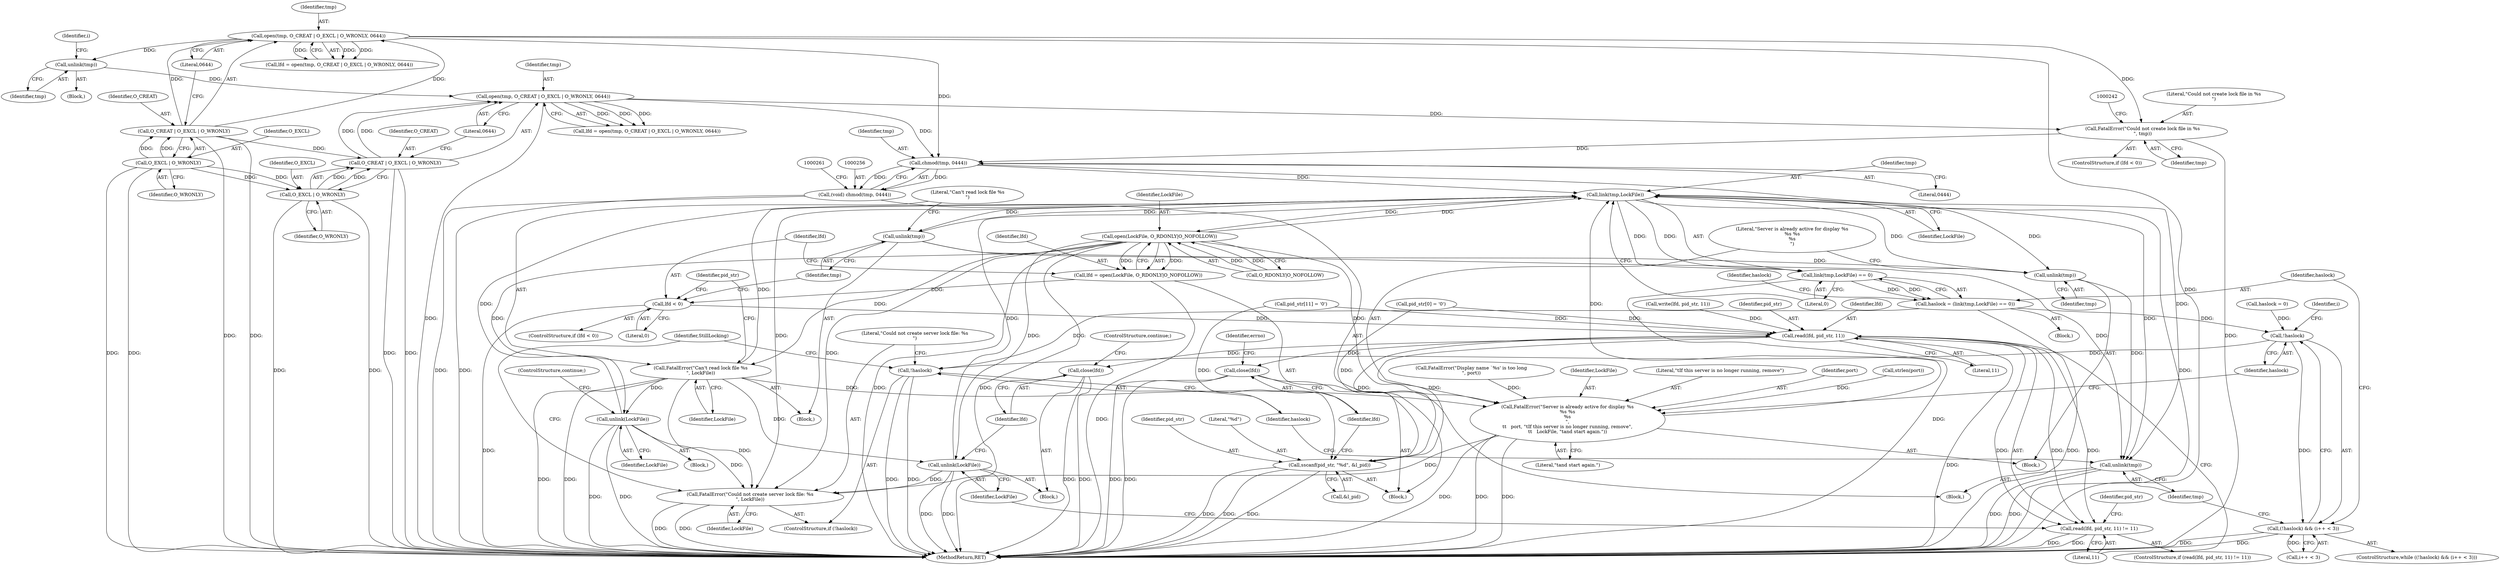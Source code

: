 digraph "1_xserver_b67581cf825940fdf52bf2e0af4330e695d724a4@del" {
"1000257" [label="(Call,chmod(tmp, 0444))"];
"1000215" [label="(Call,open(tmp, O_CREAT | O_EXCL | O_WRONLY, 0644))"];
"1000204" [label="(Call,unlink(tmp))"];
"1000180" [label="(Call,open(tmp, O_CREAT | O_EXCL | O_WRONLY, 0644))"];
"1000182" [label="(Call,O_CREAT | O_EXCL | O_WRONLY)"];
"1000184" [label="(Call,O_EXCL | O_WRONLY)"];
"1000217" [label="(Call,O_CREAT | O_EXCL | O_WRONLY)"];
"1000219" [label="(Call,O_EXCL | O_WRONLY)"];
"1000238" [label="(Call,FatalError(\"Could not create lock file in %s\n\", tmp))"];
"1000255" [label="(Call,(void) chmod(tmp, 0444))"];
"1000282" [label="(Call,link(tmp,LockFile))"];
"1000281" [label="(Call,link(tmp,LockFile) == 0)"];
"1000279" [label="(Call,haslock = (link(tmp,LockFile) == 0))"];
"1000272" [label="(Call,!haslock)"];
"1000271" [label="(Call,(!haslock) && (i++ < 3))"];
"1000384" [label="(Call,!haslock)"];
"1000294" [label="(Call,open(LockFile, O_RDONLY|O_NOFOLLOW))"];
"1000292" [label="(Call,lfd = open(LockFile, O_RDONLY|O_NOFOLLOW))"];
"1000300" [label="(Call,lfd < 0)"];
"1000316" [label="(Call,read(lfd, pid_str, 11))"];
"1000315" [label="(Call,read(lfd, pid_str, 11) != 11)"];
"1000324" [label="(Call,close(lfd))"];
"1000332" [label="(Call,sscanf(pid_str, \"%d\", &l_pid))"];
"1000337" [label="(Call,close(lfd))"];
"1000306" [label="(Call,FatalError(\"Can't read lock file %s\n\", LockFile))"];
"1000322" [label="(Call,unlink(LockFile))"];
"1000386" [label="(Call,FatalError(\"Could not create server lock file: %s\n\", LockFile))"];
"1000356" [label="(Call,unlink(LockFile))"];
"1000375" [label="(Call,FatalError(\"Server is already active for display %s\n%s %s\n%s\n\",\n\t\t   port, \"\tIf this server is no longer running, remove\",\n\t\t   LockFile, \"\tand start again.\"))"];
"1000304" [label="(Call,unlink(tmp))"];
"1000373" [label="(Call,unlink(tmp))"];
"1000381" [label="(Call,unlink(tmp))"];
"1000296" [label="(Call,O_RDONLY|O_NOFOLLOW)"];
"1000304" [label="(Call,unlink(tmp))"];
"1000377" [label="(Identifier,port)"];
"1000372" [label="(Block,)"];
"1000204" [label="(Call,unlink(tmp))"];
"1000238" [label="(Call,FatalError(\"Could not create lock file in %s\n\", tmp))"];
"1000213" [label="(Call,lfd = open(tmp, O_CREAT | O_EXCL | O_WRONLY, 0644))"];
"1000184" [label="(Call,O_EXCL | O_WRONLY)"];
"1000240" [label="(Identifier,tmp)"];
"1000320" [label="(Literal,11)"];
"1000183" [label="(Identifier,O_CREAT)"];
"1000205" [label="(Identifier,tmp)"];
"1000281" [label="(Call,link(tmp,LockFile) == 0)"];
"1000306" [label="(Call,FatalError(\"Can't read lock file %s\n\", LockFile))"];
"1000380" [label="(Literal,\"\tand start again.\")"];
"1000307" [label="(Literal,\"Can't read lock file %s\n\")"];
"1000291" [label="(Block,)"];
"1000187" [label="(Literal,0644)"];
"1000340" [label="(Identifier,errno)"];
"1000355" [label="(Block,)"];
"1000255" [label="(Call,(void) chmod(tmp, 0444))"];
"1000302" [label="(Literal,0)"];
"1000220" [label="(Identifier,O_EXCL)"];
"1000111" [label="(Block,)"];
"1000356" [label="(Call,unlink(LockFile))"];
"1000382" [label="(Identifier,tmp)"];
"1000387" [label="(Literal,\"Could not create server lock file: %s\n\")"];
"1000293" [label="(Identifier,lfd)"];
"1000272" [label="(Call,!haslock)"];
"1000315" [label="(Call,read(lfd, pid_str, 11) != 11)"];
"1000337" [label="(Call,close(lfd))"];
"1000294" [label="(Call,open(LockFile, O_RDONLY|O_NOFOLLOW))"];
"1000283" [label="(Identifier,tmp)"];
"1000392" [label="(MethodReturn,RET)"];
"1000309" [label="(Call,pid_str[0] = '\0')"];
"1000318" [label="(Identifier,pid_str)"];
"1000182" [label="(Call,O_CREAT | O_EXCL | O_WRONLY)"];
"1000273" [label="(Identifier,haslock)"];
"1000334" [label="(Literal,\"%d\")"];
"1000329" [label="(Identifier,pid_str)"];
"1000335" [label="(Call,&l_pid)"];
"1000259" [label="(Literal,0444)"];
"1000374" [label="(Identifier,tmp)"];
"1000308" [label="(Identifier,LockFile)"];
"1000186" [label="(Identifier,O_WRONLY)"];
"1000154" [label="(Call,strlen(port))"];
"1000239" [label="(Literal,\"Could not create lock file in %s\n\")"];
"1000221" [label="(Identifier,O_WRONLY)"];
"1000180" [label="(Call,open(tmp, O_CREAT | O_EXCL | O_WRONLY, 0644))"];
"1000381" [label="(Call,unlink(tmp))"];
"1000295" [label="(Identifier,LockFile)"];
"1000185" [label="(Identifier,O_EXCL)"];
"1000234" [label="(ControlStructure,if (lfd < 0))"];
"1000285" [label="(Literal,0)"];
"1000322" [label="(Call,unlink(LockFile))"];
"1000280" [label="(Identifier,haslock)"];
"1000257" [label="(Call,chmod(tmp, 0444))"];
"1000282" [label="(Call,link(tmp,LockFile))"];
"1000383" [label="(ControlStructure,if (!haslock))"];
"1000386" [label="(Call,FatalError(\"Could not create server lock file: %s\n\", LockFile))"];
"1000324" [label="(Call,close(lfd))"];
"1000216" [label="(Identifier,tmp)"];
"1000332" [label="(Call,sscanf(pid_str, \"%d\", &l_pid))"];
"1000165" [label="(Call,FatalError(\"Display name `%s' is too long\n\", port))"];
"1000258" [label="(Identifier,tmp)"];
"1000327" [label="(Call,pid_str[11] = '\0')"];
"1000390" [label="(Identifier,StillLocking)"];
"1000218" [label="(Identifier,O_CREAT)"];
"1000317" [label="(Identifier,lfd)"];
"1000376" [label="(Literal,\"Server is already active for display %s\n%s %s\n%s\n\")"];
"1000325" [label="(Identifier,lfd)"];
"1000358" [label="(ControlStructure,continue;)"];
"1000219" [label="(Call,O_EXCL | O_WRONLY)"];
"1000379" [label="(Identifier,LockFile)"];
"1000300" [label="(Call,lfd < 0)"];
"1000303" [label="(Block,)"];
"1000267" [label="(Call,haslock = 0)"];
"1000299" [label="(ControlStructure,if (lfd < 0))"];
"1000373" [label="(Call,unlink(tmp))"];
"1000203" [label="(Block,)"];
"1000375" [label="(Call,FatalError(\"Server is already active for display %s\n%s %s\n%s\n\",\n\t\t   port, \"\tIf this server is no longer running, remove\",\n\t\t   LockFile, \"\tand start again.\"))"];
"1000384" [label="(Call,!haslock)"];
"1000314" [label="(ControlStructure,if (read(lfd, pid_str, 11) != 11))"];
"1000276" [label="(Identifier,i)"];
"1000284" [label="(Identifier,LockFile)"];
"1000217" [label="(Call,O_CREAT | O_EXCL | O_WRONLY)"];
"1000321" [label="(Block,)"];
"1000305" [label="(Identifier,tmp)"];
"1000178" [label="(Call,lfd = open(tmp, O_CREAT | O_EXCL | O_WRONLY, 0644))"];
"1000222" [label="(Literal,0644)"];
"1000251" [label="(Call,write(lfd, pid_str, 11))"];
"1000270" [label="(ControlStructure,while ((!haslock) && (i++ < 3)))"];
"1000279" [label="(Call,haslock = (link(tmp,LockFile) == 0))"];
"1000388" [label="(Identifier,LockFile)"];
"1000357" [label="(Identifier,LockFile)"];
"1000338" [label="(Identifier,lfd)"];
"1000207" [label="(Identifier,i)"];
"1000378" [label="(Literal,\"\tIf this server is no longer running, remove\")"];
"1000181" [label="(Identifier,tmp)"];
"1000287" [label="(Identifier,haslock)"];
"1000333" [label="(Identifier,pid_str)"];
"1000274" [label="(Call,i++ < 3)"];
"1000319" [label="(Literal,11)"];
"1000326" [label="(ControlStructure,continue;)"];
"1000323" [label="(Identifier,LockFile)"];
"1000316" [label="(Call,read(lfd, pid_str, 11))"];
"1000278" [label="(Block,)"];
"1000215" [label="(Call,open(tmp, O_CREAT | O_EXCL | O_WRONLY, 0644))"];
"1000311" [label="(Identifier,pid_str)"];
"1000385" [label="(Identifier,haslock)"];
"1000301" [label="(Identifier,lfd)"];
"1000292" [label="(Call,lfd = open(LockFile, O_RDONLY|O_NOFOLLOW))"];
"1000271" [label="(Call,(!haslock) && (i++ < 3))"];
"1000257" -> "1000255"  [label="AST: "];
"1000257" -> "1000259"  [label="CFG: "];
"1000258" -> "1000257"  [label="AST: "];
"1000259" -> "1000257"  [label="AST: "];
"1000255" -> "1000257"  [label="CFG: "];
"1000257" -> "1000255"  [label="DDG: "];
"1000257" -> "1000255"  [label="DDG: "];
"1000215" -> "1000257"  [label="DDG: "];
"1000238" -> "1000257"  [label="DDG: "];
"1000180" -> "1000257"  [label="DDG: "];
"1000257" -> "1000282"  [label="DDG: "];
"1000257" -> "1000381"  [label="DDG: "];
"1000215" -> "1000213"  [label="AST: "];
"1000215" -> "1000222"  [label="CFG: "];
"1000216" -> "1000215"  [label="AST: "];
"1000217" -> "1000215"  [label="AST: "];
"1000222" -> "1000215"  [label="AST: "];
"1000213" -> "1000215"  [label="CFG: "];
"1000215" -> "1000392"  [label="DDG: "];
"1000215" -> "1000213"  [label="DDG: "];
"1000215" -> "1000213"  [label="DDG: "];
"1000215" -> "1000213"  [label="DDG: "];
"1000204" -> "1000215"  [label="DDG: "];
"1000217" -> "1000215"  [label="DDG: "];
"1000217" -> "1000215"  [label="DDG: "];
"1000215" -> "1000238"  [label="DDG: "];
"1000204" -> "1000203"  [label="AST: "];
"1000204" -> "1000205"  [label="CFG: "];
"1000205" -> "1000204"  [label="AST: "];
"1000207" -> "1000204"  [label="CFG: "];
"1000180" -> "1000204"  [label="DDG: "];
"1000180" -> "1000178"  [label="AST: "];
"1000180" -> "1000187"  [label="CFG: "];
"1000181" -> "1000180"  [label="AST: "];
"1000182" -> "1000180"  [label="AST: "];
"1000187" -> "1000180"  [label="AST: "];
"1000178" -> "1000180"  [label="CFG: "];
"1000180" -> "1000392"  [label="DDG: "];
"1000180" -> "1000178"  [label="DDG: "];
"1000180" -> "1000178"  [label="DDG: "];
"1000180" -> "1000178"  [label="DDG: "];
"1000182" -> "1000180"  [label="DDG: "];
"1000182" -> "1000180"  [label="DDG: "];
"1000180" -> "1000238"  [label="DDG: "];
"1000182" -> "1000184"  [label="CFG: "];
"1000183" -> "1000182"  [label="AST: "];
"1000184" -> "1000182"  [label="AST: "];
"1000187" -> "1000182"  [label="CFG: "];
"1000182" -> "1000392"  [label="DDG: "];
"1000182" -> "1000392"  [label="DDG: "];
"1000184" -> "1000182"  [label="DDG: "];
"1000184" -> "1000182"  [label="DDG: "];
"1000182" -> "1000217"  [label="DDG: "];
"1000184" -> "1000186"  [label="CFG: "];
"1000185" -> "1000184"  [label="AST: "];
"1000186" -> "1000184"  [label="AST: "];
"1000184" -> "1000392"  [label="DDG: "];
"1000184" -> "1000392"  [label="DDG: "];
"1000184" -> "1000219"  [label="DDG: "];
"1000184" -> "1000219"  [label="DDG: "];
"1000217" -> "1000219"  [label="CFG: "];
"1000218" -> "1000217"  [label="AST: "];
"1000219" -> "1000217"  [label="AST: "];
"1000222" -> "1000217"  [label="CFG: "];
"1000217" -> "1000392"  [label="DDG: "];
"1000217" -> "1000392"  [label="DDG: "];
"1000219" -> "1000217"  [label="DDG: "];
"1000219" -> "1000217"  [label="DDG: "];
"1000219" -> "1000221"  [label="CFG: "];
"1000220" -> "1000219"  [label="AST: "];
"1000221" -> "1000219"  [label="AST: "];
"1000219" -> "1000392"  [label="DDG: "];
"1000219" -> "1000392"  [label="DDG: "];
"1000238" -> "1000234"  [label="AST: "];
"1000238" -> "1000240"  [label="CFG: "];
"1000239" -> "1000238"  [label="AST: "];
"1000240" -> "1000238"  [label="AST: "];
"1000242" -> "1000238"  [label="CFG: "];
"1000238" -> "1000392"  [label="DDG: "];
"1000255" -> "1000111"  [label="AST: "];
"1000256" -> "1000255"  [label="AST: "];
"1000261" -> "1000255"  [label="CFG: "];
"1000255" -> "1000392"  [label="DDG: "];
"1000255" -> "1000392"  [label="DDG: "];
"1000282" -> "1000281"  [label="AST: "];
"1000282" -> "1000284"  [label="CFG: "];
"1000283" -> "1000282"  [label="AST: "];
"1000284" -> "1000282"  [label="AST: "];
"1000285" -> "1000282"  [label="CFG: "];
"1000282" -> "1000392"  [label="DDG: "];
"1000282" -> "1000281"  [label="DDG: "];
"1000282" -> "1000281"  [label="DDG: "];
"1000304" -> "1000282"  [label="DDG: "];
"1000373" -> "1000282"  [label="DDG: "];
"1000356" -> "1000282"  [label="DDG: "];
"1000375" -> "1000282"  [label="DDG: "];
"1000294" -> "1000282"  [label="DDG: "];
"1000322" -> "1000282"  [label="DDG: "];
"1000306" -> "1000282"  [label="DDG: "];
"1000282" -> "1000294"  [label="DDG: "];
"1000282" -> "1000304"  [label="DDG: "];
"1000282" -> "1000373"  [label="DDG: "];
"1000282" -> "1000381"  [label="DDG: "];
"1000282" -> "1000386"  [label="DDG: "];
"1000281" -> "1000279"  [label="AST: "];
"1000281" -> "1000285"  [label="CFG: "];
"1000285" -> "1000281"  [label="AST: "];
"1000279" -> "1000281"  [label="CFG: "];
"1000281" -> "1000392"  [label="DDG: "];
"1000281" -> "1000279"  [label="DDG: "];
"1000281" -> "1000279"  [label="DDG: "];
"1000279" -> "1000278"  [label="AST: "];
"1000280" -> "1000279"  [label="AST: "];
"1000287" -> "1000279"  [label="CFG: "];
"1000279" -> "1000392"  [label="DDG: "];
"1000279" -> "1000272"  [label="DDG: "];
"1000279" -> "1000384"  [label="DDG: "];
"1000272" -> "1000271"  [label="AST: "];
"1000272" -> "1000273"  [label="CFG: "];
"1000273" -> "1000272"  [label="AST: "];
"1000276" -> "1000272"  [label="CFG: "];
"1000271" -> "1000272"  [label="CFG: "];
"1000272" -> "1000271"  [label="DDG: "];
"1000267" -> "1000272"  [label="DDG: "];
"1000272" -> "1000384"  [label="DDG: "];
"1000271" -> "1000270"  [label="AST: "];
"1000271" -> "1000274"  [label="CFG: "];
"1000274" -> "1000271"  [label="AST: "];
"1000280" -> "1000271"  [label="CFG: "];
"1000382" -> "1000271"  [label="CFG: "];
"1000271" -> "1000392"  [label="DDG: "];
"1000271" -> "1000392"  [label="DDG: "];
"1000274" -> "1000271"  [label="DDG: "];
"1000384" -> "1000383"  [label="AST: "];
"1000384" -> "1000385"  [label="CFG: "];
"1000385" -> "1000384"  [label="AST: "];
"1000387" -> "1000384"  [label="CFG: "];
"1000390" -> "1000384"  [label="CFG: "];
"1000384" -> "1000392"  [label="DDG: "];
"1000384" -> "1000392"  [label="DDG: "];
"1000294" -> "1000292"  [label="AST: "];
"1000294" -> "1000296"  [label="CFG: "];
"1000295" -> "1000294"  [label="AST: "];
"1000296" -> "1000294"  [label="AST: "];
"1000292" -> "1000294"  [label="CFG: "];
"1000294" -> "1000392"  [label="DDG: "];
"1000294" -> "1000392"  [label="DDG: "];
"1000294" -> "1000292"  [label="DDG: "];
"1000294" -> "1000292"  [label="DDG: "];
"1000296" -> "1000294"  [label="DDG: "];
"1000296" -> "1000294"  [label="DDG: "];
"1000294" -> "1000306"  [label="DDG: "];
"1000294" -> "1000322"  [label="DDG: "];
"1000294" -> "1000356"  [label="DDG: "];
"1000294" -> "1000375"  [label="DDG: "];
"1000294" -> "1000386"  [label="DDG: "];
"1000292" -> "1000291"  [label="AST: "];
"1000293" -> "1000292"  [label="AST: "];
"1000301" -> "1000292"  [label="CFG: "];
"1000292" -> "1000392"  [label="DDG: "];
"1000292" -> "1000300"  [label="DDG: "];
"1000300" -> "1000299"  [label="AST: "];
"1000300" -> "1000302"  [label="CFG: "];
"1000301" -> "1000300"  [label="AST: "];
"1000302" -> "1000300"  [label="AST: "];
"1000305" -> "1000300"  [label="CFG: "];
"1000311" -> "1000300"  [label="CFG: "];
"1000300" -> "1000392"  [label="DDG: "];
"1000300" -> "1000316"  [label="DDG: "];
"1000316" -> "1000315"  [label="AST: "];
"1000316" -> "1000319"  [label="CFG: "];
"1000317" -> "1000316"  [label="AST: "];
"1000318" -> "1000316"  [label="AST: "];
"1000319" -> "1000316"  [label="AST: "];
"1000320" -> "1000316"  [label="CFG: "];
"1000316" -> "1000392"  [label="DDG: "];
"1000316" -> "1000315"  [label="DDG: "];
"1000316" -> "1000315"  [label="DDG: "];
"1000316" -> "1000315"  [label="DDG: "];
"1000309" -> "1000316"  [label="DDG: "];
"1000332" -> "1000316"  [label="DDG: "];
"1000327" -> "1000316"  [label="DDG: "];
"1000251" -> "1000316"  [label="DDG: "];
"1000316" -> "1000324"  [label="DDG: "];
"1000316" -> "1000332"  [label="DDG: "];
"1000316" -> "1000337"  [label="DDG: "];
"1000315" -> "1000314"  [label="AST: "];
"1000315" -> "1000320"  [label="CFG: "];
"1000320" -> "1000315"  [label="AST: "];
"1000323" -> "1000315"  [label="CFG: "];
"1000329" -> "1000315"  [label="CFG: "];
"1000315" -> "1000392"  [label="DDG: "];
"1000315" -> "1000392"  [label="DDG: "];
"1000324" -> "1000321"  [label="AST: "];
"1000324" -> "1000325"  [label="CFG: "];
"1000325" -> "1000324"  [label="AST: "];
"1000326" -> "1000324"  [label="CFG: "];
"1000324" -> "1000392"  [label="DDG: "];
"1000324" -> "1000392"  [label="DDG: "];
"1000332" -> "1000291"  [label="AST: "];
"1000332" -> "1000335"  [label="CFG: "];
"1000333" -> "1000332"  [label="AST: "];
"1000334" -> "1000332"  [label="AST: "];
"1000335" -> "1000332"  [label="AST: "];
"1000338" -> "1000332"  [label="CFG: "];
"1000332" -> "1000392"  [label="DDG: "];
"1000332" -> "1000392"  [label="DDG: "];
"1000332" -> "1000392"  [label="DDG: "];
"1000309" -> "1000332"  [label="DDG: "];
"1000327" -> "1000332"  [label="DDG: "];
"1000337" -> "1000291"  [label="AST: "];
"1000337" -> "1000338"  [label="CFG: "];
"1000338" -> "1000337"  [label="AST: "];
"1000340" -> "1000337"  [label="CFG: "];
"1000337" -> "1000392"  [label="DDG: "];
"1000337" -> "1000392"  [label="DDG: "];
"1000306" -> "1000303"  [label="AST: "];
"1000306" -> "1000308"  [label="CFG: "];
"1000307" -> "1000306"  [label="AST: "];
"1000308" -> "1000306"  [label="AST: "];
"1000311" -> "1000306"  [label="CFG: "];
"1000306" -> "1000392"  [label="DDG: "];
"1000306" -> "1000392"  [label="DDG: "];
"1000306" -> "1000322"  [label="DDG: "];
"1000306" -> "1000356"  [label="DDG: "];
"1000306" -> "1000375"  [label="DDG: "];
"1000306" -> "1000386"  [label="DDG: "];
"1000322" -> "1000321"  [label="AST: "];
"1000322" -> "1000323"  [label="CFG: "];
"1000323" -> "1000322"  [label="AST: "];
"1000325" -> "1000322"  [label="CFG: "];
"1000322" -> "1000392"  [label="DDG: "];
"1000322" -> "1000392"  [label="DDG: "];
"1000322" -> "1000386"  [label="DDG: "];
"1000386" -> "1000383"  [label="AST: "];
"1000386" -> "1000388"  [label="CFG: "];
"1000387" -> "1000386"  [label="AST: "];
"1000388" -> "1000386"  [label="AST: "];
"1000390" -> "1000386"  [label="CFG: "];
"1000386" -> "1000392"  [label="DDG: "];
"1000386" -> "1000392"  [label="DDG: "];
"1000356" -> "1000386"  [label="DDG: "];
"1000375" -> "1000386"  [label="DDG: "];
"1000356" -> "1000355"  [label="AST: "];
"1000356" -> "1000357"  [label="CFG: "];
"1000357" -> "1000356"  [label="AST: "];
"1000358" -> "1000356"  [label="CFG: "];
"1000356" -> "1000392"  [label="DDG: "];
"1000356" -> "1000392"  [label="DDG: "];
"1000375" -> "1000372"  [label="AST: "];
"1000375" -> "1000380"  [label="CFG: "];
"1000376" -> "1000375"  [label="AST: "];
"1000377" -> "1000375"  [label="AST: "];
"1000378" -> "1000375"  [label="AST: "];
"1000379" -> "1000375"  [label="AST: "];
"1000380" -> "1000375"  [label="AST: "];
"1000273" -> "1000375"  [label="CFG: "];
"1000375" -> "1000392"  [label="DDG: "];
"1000375" -> "1000392"  [label="DDG: "];
"1000375" -> "1000392"  [label="DDG: "];
"1000154" -> "1000375"  [label="DDG: "];
"1000165" -> "1000375"  [label="DDG: "];
"1000304" -> "1000303"  [label="AST: "];
"1000304" -> "1000305"  [label="CFG: "];
"1000305" -> "1000304"  [label="AST: "];
"1000307" -> "1000304"  [label="CFG: "];
"1000304" -> "1000373"  [label="DDG: "];
"1000304" -> "1000381"  [label="DDG: "];
"1000373" -> "1000372"  [label="AST: "];
"1000373" -> "1000374"  [label="CFG: "];
"1000374" -> "1000373"  [label="AST: "];
"1000376" -> "1000373"  [label="CFG: "];
"1000373" -> "1000381"  [label="DDG: "];
"1000381" -> "1000111"  [label="AST: "];
"1000381" -> "1000382"  [label="CFG: "];
"1000382" -> "1000381"  [label="AST: "];
"1000385" -> "1000381"  [label="CFG: "];
"1000381" -> "1000392"  [label="DDG: "];
"1000381" -> "1000392"  [label="DDG: "];
}
